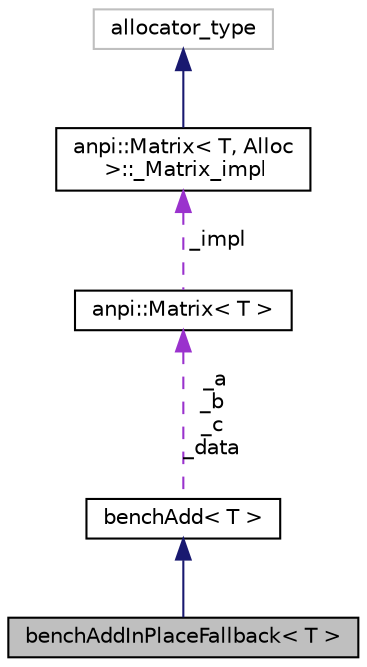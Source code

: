 digraph "benchAddInPlaceFallback&lt; T &gt;"
{
  edge [fontname="Helvetica",fontsize="10",labelfontname="Helvetica",labelfontsize="10"];
  node [fontname="Helvetica",fontsize="10",shape=record];
  Node2 [label="benchAddInPlaceFallback\< T \>",height=0.2,width=0.4,color="black", fillcolor="grey75", style="filled", fontcolor="black"];
  Node3 -> Node2 [dir="back",color="midnightblue",fontsize="10",style="solid",fontname="Helvetica"];
  Node3 [label="benchAdd\< T \>",height=0.2,width=0.4,color="black", fillcolor="white", style="filled",URL="$d9/d9d/classbenchAdd.html",tooltip="Benchmark for addition operations. "];
  Node4 -> Node3 [dir="back",color="darkorchid3",fontsize="10",style="dashed",label=" _a\n_b\n_c\n_data" ,fontname="Helvetica"];
  Node4 [label="anpi::Matrix\< T \>",height=0.2,width=0.4,color="black", fillcolor="white", style="filled",URL="$de/dee/classanpi_1_1Matrix.html"];
  Node5 -> Node4 [dir="back",color="darkorchid3",fontsize="10",style="dashed",label=" _impl" ,fontname="Helvetica"];
  Node5 [label="anpi::Matrix\< T, Alloc\l \>::_Matrix_impl",height=0.2,width=0.4,color="black", fillcolor="white", style="filled",URL="$d8/df4/structanpi_1_1Matrix_1_1__Matrix__impl.html"];
  Node6 -> Node5 [dir="back",color="midnightblue",fontsize="10",style="solid",fontname="Helvetica"];
  Node6 [label="allocator_type",height=0.2,width=0.4,color="grey75", fillcolor="white", style="filled"];
}
